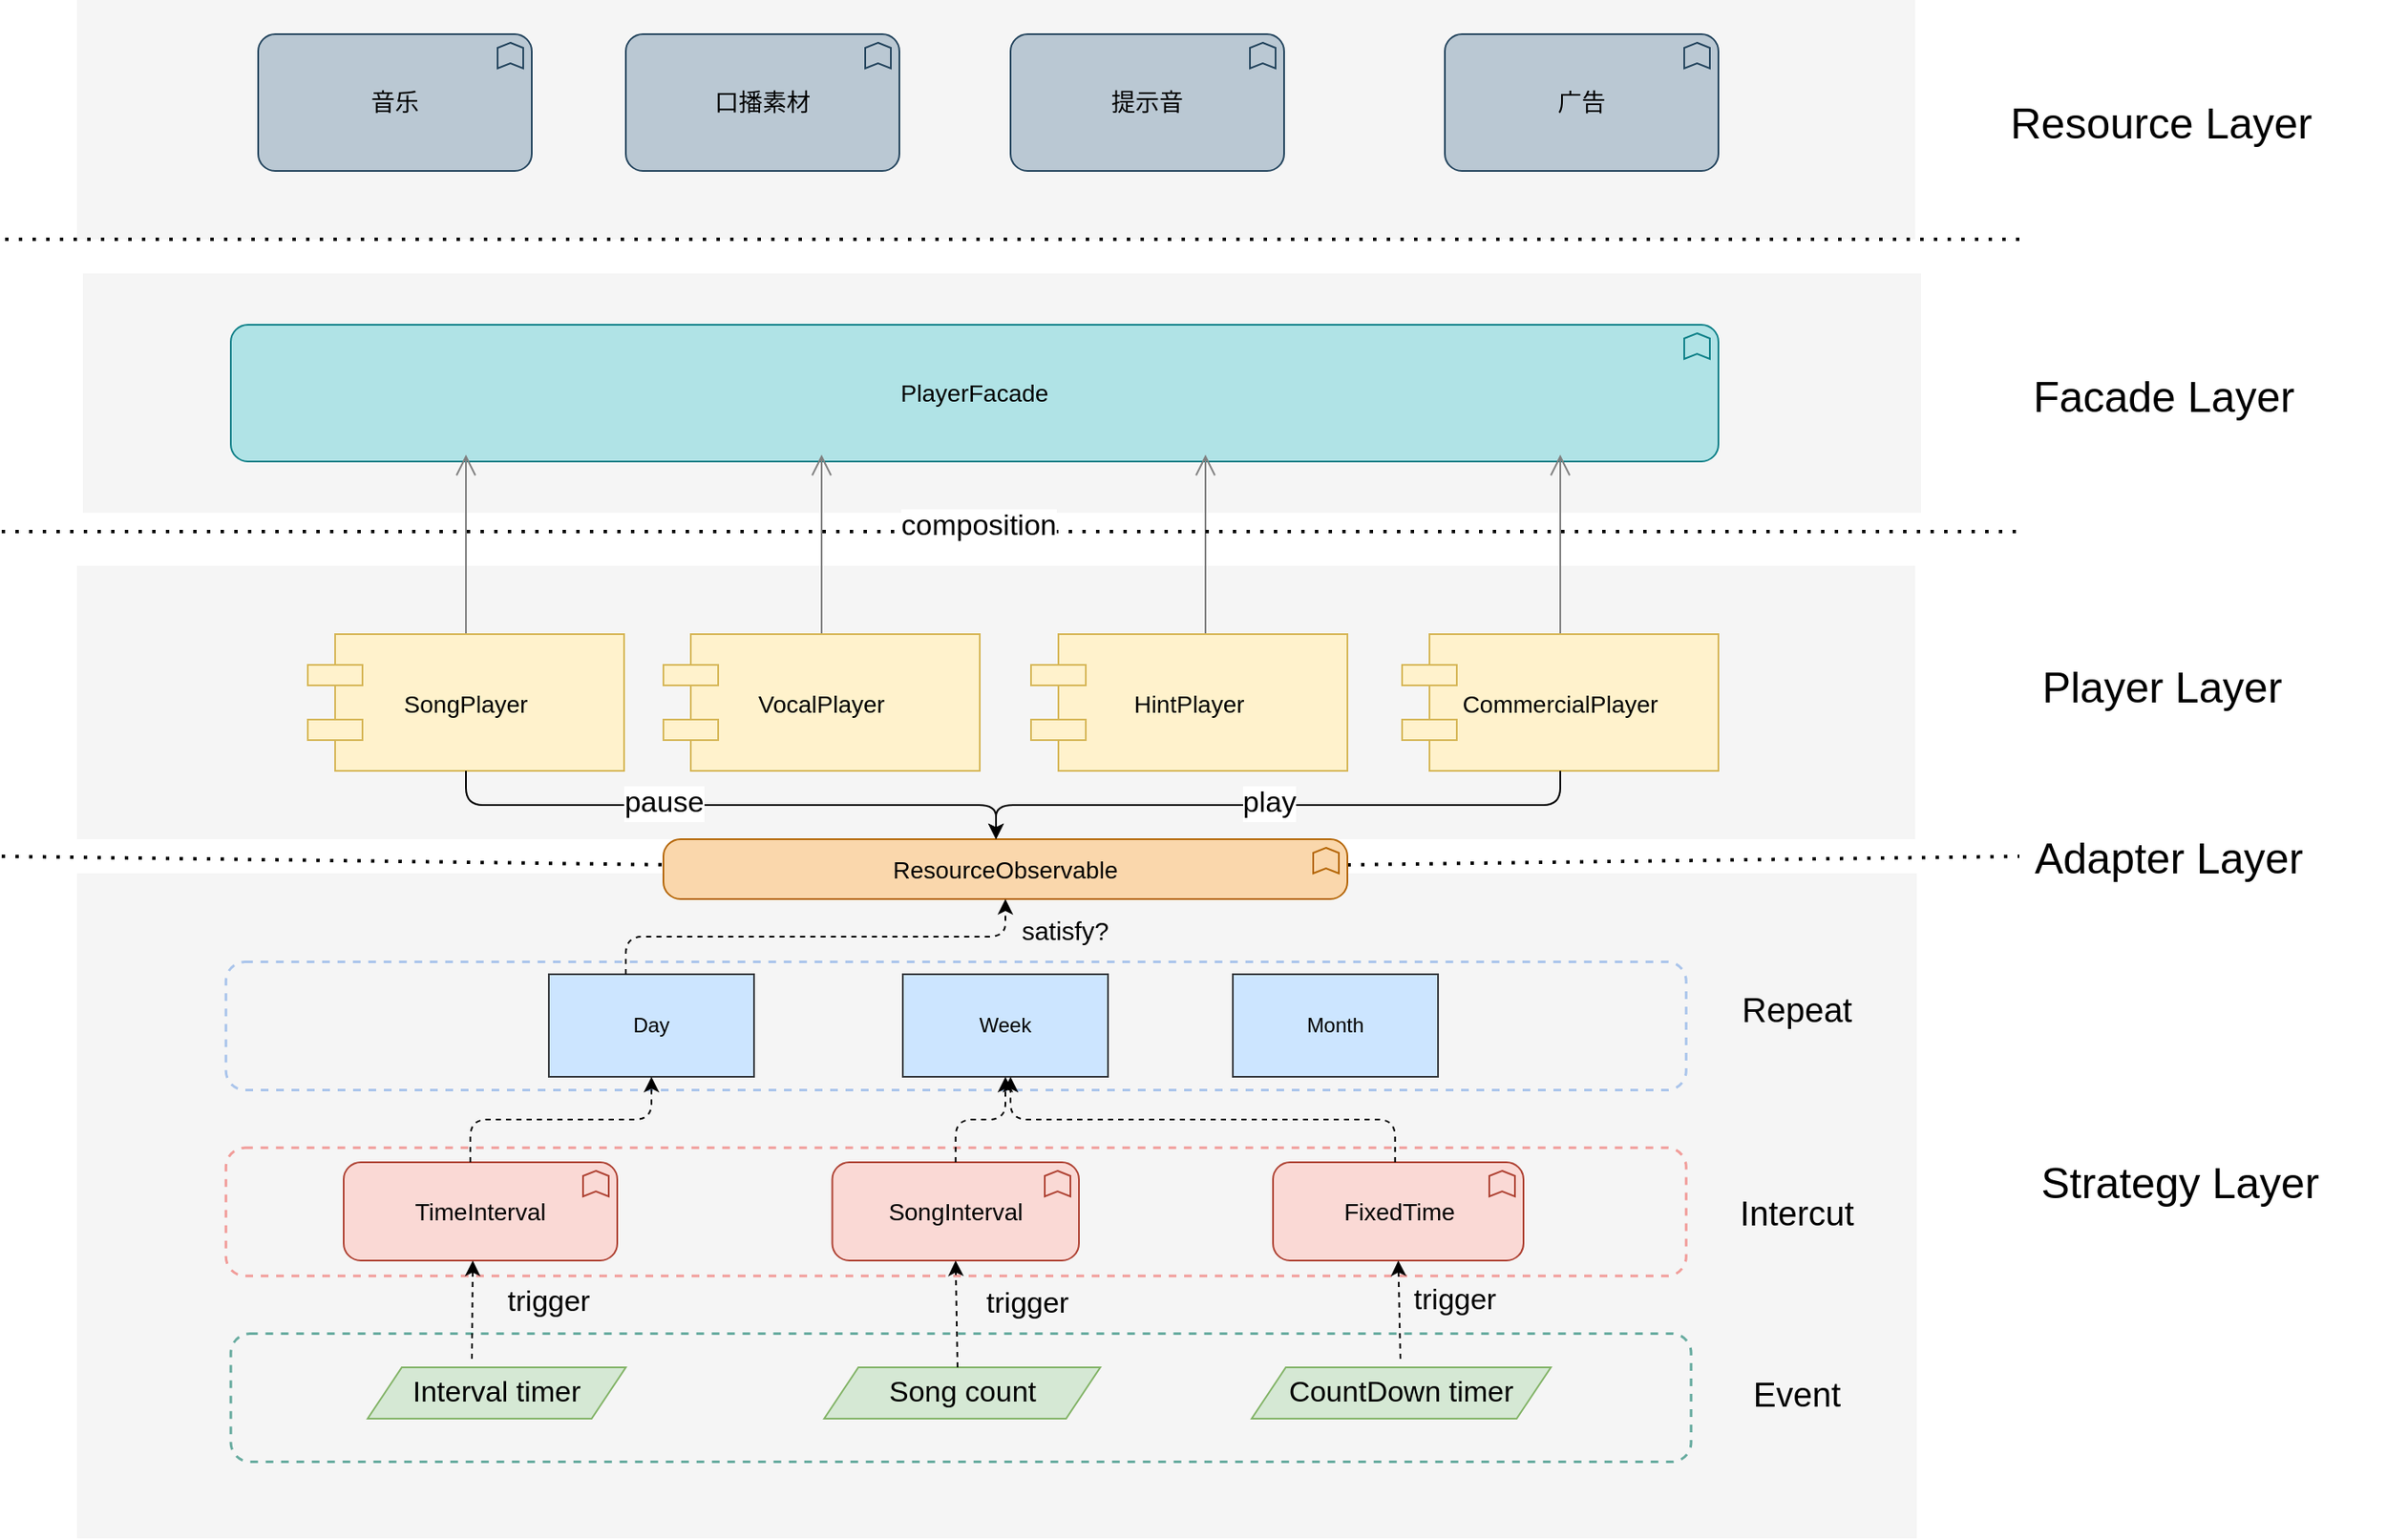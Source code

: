 <mxfile version="14.9.9" type="github">
  <diagram id="6I0OCvxSQrVGMHxT2VVA" name="Page-1">
    <mxGraphModel dx="2066" dy="1090" grid="1" gridSize="10" guides="1" tooltips="1" connect="1" arrows="1" fold="1" page="1" pageScale="1" pageWidth="850" pageHeight="1100" math="0" shadow="0">
      <root>
        <mxCell id="0" />
        <mxCell id="1" parent="0" />
        <mxCell id="dKdSaXE48SgPbhcamS2K-30" value="" style="whiteSpace=wrap;html=1;strokeColor=none;strokeWidth=1;fillColor=#f5f5f5;fontSize=14;perimeterSpacing=6;" parent="1" vertex="1">
          <mxGeometry x="194" y="591" width="1076" height="389" as="geometry" />
        </mxCell>
        <mxCell id="DSb4gRSMpoDrMUeHut0i-17" value="" style="rounded=1;whiteSpace=wrap;html=1;fontSize=17;dashed=1;fillColor=none;strokeWidth=1.5;perimeterSpacing=0;strokeColor=#A9C4EB;" vertex="1" parent="1">
          <mxGeometry x="280.88" y="642.5" width="854" height="75" as="geometry" />
        </mxCell>
        <mxCell id="DSb4gRSMpoDrMUeHut0i-13" value="" style="rounded=1;whiteSpace=wrap;html=1;fontSize=17;dashed=1;fillColor=none;strokeWidth=1.5;perimeterSpacing=0;strokeColor=#F19C99;" vertex="1" parent="1">
          <mxGeometry x="280.88" y="751.25" width="854" height="75" as="geometry" />
        </mxCell>
        <mxCell id="GGs9IC4KlJckfssgRSHZ-24" value="" style="rounded=1;whiteSpace=wrap;html=1;fontSize=17;dashed=1;fillColor=none;strokeColor=#67AB9F;strokeWidth=1.5;perimeterSpacing=0;" parent="1" vertex="1">
          <mxGeometry x="283.75" y="860" width="854" height="75" as="geometry" />
        </mxCell>
        <mxCell id="7Nxe6CDJm95LbghUJ3Ev-57" value="" style="whiteSpace=wrap;html=1;strokeColor=none;strokeWidth=1;fillColor=#f5f5f5;fontSize=14;" parent="1" vertex="1">
          <mxGeometry x="197.5" y="240" width="1075" height="140" as="geometry" />
        </mxCell>
        <mxCell id="7Nxe6CDJm95LbghUJ3Ev-59" value="PlayerFacade" style="html=1;whiteSpace=wrap;fillColor=#b0e3e6;shape=mxgraph.archimate3.application;appType=func;archiType=rounded;fontSize=14;strokeColor=#0e8088;" parent="1" vertex="1">
          <mxGeometry x="284" y="270" width="870" height="80" as="geometry" />
        </mxCell>
        <mxCell id="dKdSaXE48SgPbhcamS2K-31" value="" style="whiteSpace=wrap;html=1;strokeColor=none;strokeWidth=1;fillColor=#f5f5f5;fontSize=14;" parent="1" vertex="1">
          <mxGeometry x="194" y="411" width="1075" height="160" as="geometry" />
        </mxCell>
        <mxCell id="dKdSaXE48SgPbhcamS2K-46" style="edgeStyle=elbowEdgeStyle;rounded=1;elbow=vertical;html=1;startSize=10;endArrow=open;endFill=0;endSize=10;jettySize=auto;orthogonalLoop=1;strokeColor=#808080;fontSize=14;" parent="1" source="dKdSaXE48SgPbhcamS2K-47" edge="1">
          <mxGeometry relative="1" as="geometry">
            <mxPoint x="421.5" y="346" as="targetPoint" />
          </mxGeometry>
        </mxCell>
        <mxCell id="dKdSaXE48SgPbhcamS2K-47" value="SongPlayer" style="shape=component;align=center;fillColor=#fff2cc;fontSize=14;strokeColor=#d6b656;" parent="1" vertex="1">
          <mxGeometry x="329" y="451" width="185" height="80" as="geometry" />
        </mxCell>
        <mxCell id="dKdSaXE48SgPbhcamS2K-48" style="edgeStyle=elbowEdgeStyle;rounded=1;elbow=vertical;html=1;startSize=10;endArrow=open;endFill=0;endSize=10;jettySize=auto;orthogonalLoop=1;strokeColor=#808080;fontSize=14;" parent="1" source="dKdSaXE48SgPbhcamS2K-49" edge="1">
          <mxGeometry relative="1" as="geometry">
            <mxPoint x="629.5" y="346" as="targetPoint" />
          </mxGeometry>
        </mxCell>
        <mxCell id="dKdSaXE48SgPbhcamS2K-49" value="VocalPlayer" style="shape=component;align=center;fillColor=#fff2cc;fontSize=14;strokeColor=#d6b656;" parent="1" vertex="1">
          <mxGeometry x="537" y="451" width="185" height="80" as="geometry" />
        </mxCell>
        <mxCell id="dKdSaXE48SgPbhcamS2K-50" style="edgeStyle=elbowEdgeStyle;rounded=1;elbow=vertical;html=1;startSize=10;endArrow=open;endFill=0;endSize=10;jettySize=auto;orthogonalLoop=1;strokeColor=#808080;fontSize=14;" parent="1" edge="1">
          <mxGeometry relative="1" as="geometry">
            <mxPoint x="854" y="451" as="sourcePoint" />
            <mxPoint x="854" y="346" as="targetPoint" />
          </mxGeometry>
        </mxCell>
        <mxCell id="dKdSaXE48SgPbhcamS2K-52" style="edgeStyle=elbowEdgeStyle;rounded=1;elbow=vertical;html=1;startSize=10;endArrow=open;endFill=0;endSize=10;jettySize=auto;orthogonalLoop=1;strokeColor=#808080;fontSize=14;" parent="1" source="dKdSaXE48SgPbhcamS2K-53" edge="1">
          <mxGeometry relative="1" as="geometry">
            <mxPoint x="1061.5" y="346" as="targetPoint" />
          </mxGeometry>
        </mxCell>
        <mxCell id="dKdSaXE48SgPbhcamS2K-53" value="CommercialPlayer" style="shape=component;align=center;fillColor=#fff2cc;fontSize=14;strokeColor=#d6b656;" parent="1" vertex="1">
          <mxGeometry x="969" y="451" width="185" height="80" as="geometry" />
        </mxCell>
        <mxCell id="dKdSaXE48SgPbhcamS2K-58" value="Strategy Layer" style="text;html=1;strokeColor=none;fillColor=none;align=center;verticalAlign=middle;whiteSpace=wrap;fontSize=25;" parent="1" vertex="1">
          <mxGeometry x="1304" y="761" width="240" height="20" as="geometry" />
        </mxCell>
        <mxCell id="dKdSaXE48SgPbhcamS2K-59" value="Player Layer" style="text;html=1;strokeColor=none;fillColor=none;align=center;verticalAlign=middle;whiteSpace=wrap;fontSize=25;" parent="1" vertex="1">
          <mxGeometry x="1293" y="471" width="241" height="20" as="geometry" />
        </mxCell>
        <mxCell id="7Nxe6CDJm95LbghUJ3Ev-4" value="" style="endArrow=none;dashed=1;html=1;dashPattern=1 3;strokeWidth=2;" parent="1" edge="1">
          <mxGeometry width="50" height="50" relative="1" as="geometry">
            <mxPoint x="150" y="391" as="sourcePoint" />
            <mxPoint x="1330" y="391" as="targetPoint" />
          </mxGeometry>
        </mxCell>
        <mxCell id="7Nxe6CDJm95LbghUJ3Ev-63" value="composition" style="edgeLabel;html=1;align=center;verticalAlign=middle;resizable=0;points=[];fontSize=17;" parent="7Nxe6CDJm95LbghUJ3Ev-4" vertex="1" connectable="0">
          <mxGeometry x="-0.032" y="3" relative="1" as="geometry">
            <mxPoint as="offset" />
          </mxGeometry>
        </mxCell>
        <mxCell id="7Nxe6CDJm95LbghUJ3Ev-5" value="" style="endArrow=none;dashed=1;html=1;dashPattern=1 3;strokeWidth=2;startArrow=none;" parent="1" source="7Nxe6CDJm95LbghUJ3Ev-64" edge="1">
          <mxGeometry width="50" height="50" relative="1" as="geometry">
            <mxPoint x="150" y="581" as="sourcePoint" />
            <mxPoint x="1330" y="581" as="targetPoint" />
          </mxGeometry>
        </mxCell>
        <mxCell id="7Nxe6CDJm95LbghUJ3Ev-44" value="" style="whiteSpace=wrap;html=1;strokeColor=none;strokeWidth=1;fillColor=#f5f5f5;fontSize=14;" parent="1" vertex="1">
          <mxGeometry x="194" y="80" width="1075" height="140" as="geometry" />
        </mxCell>
        <mxCell id="7Nxe6CDJm95LbghUJ3Ev-45" value="" style="endArrow=none;dashed=1;html=1;dashPattern=1 3;strokeWidth=2;" parent="1" edge="1">
          <mxGeometry width="50" height="50" relative="1" as="geometry">
            <mxPoint x="152" y="220" as="sourcePoint" />
            <mxPoint x="1332" y="220" as="targetPoint" />
          </mxGeometry>
        </mxCell>
        <mxCell id="7Nxe6CDJm95LbghUJ3Ev-46" value="Resource Layer" style="text;html=1;strokeColor=none;fillColor=none;align=center;verticalAlign=middle;whiteSpace=wrap;fontSize=25;" parent="1" vertex="1">
          <mxGeometry x="1293" y="141" width="240" height="20" as="geometry" />
        </mxCell>
        <mxCell id="7Nxe6CDJm95LbghUJ3Ev-47" value="音乐" style="html=1;whiteSpace=wrap;fillColor=#bac8d3;shape=mxgraph.archimate3.application;appType=func;archiType=rounded;fontSize=14;strokeColor=#23445d;" parent="1" vertex="1">
          <mxGeometry x="300" y="100" width="160" height="80" as="geometry" />
        </mxCell>
        <mxCell id="7Nxe6CDJm95LbghUJ3Ev-49" value="TimeInterval" style="html=1;whiteSpace=wrap;fillColor=#fad9d5;shape=mxgraph.archimate3.application;appType=func;archiType=rounded;fontSize=14;strokeColor=#ae4132;" parent="1" vertex="1">
          <mxGeometry x="350" y="760" width="160" height="57.5" as="geometry" />
        </mxCell>
        <mxCell id="7Nxe6CDJm95LbghUJ3Ev-50" value="SongInterval" style="html=1;whiteSpace=wrap;fillColor=#fad9d5;shape=mxgraph.archimate3.application;appType=func;archiType=rounded;fontSize=14;strokeColor=#ae4132;" parent="1" vertex="1">
          <mxGeometry x="635.75" y="760" width="144.25" height="57.5" as="geometry" />
        </mxCell>
        <mxCell id="7Nxe6CDJm95LbghUJ3Ev-51" value="FixedTime" style="html=1;whiteSpace=wrap;fillColor=#fad9d5;shape=mxgraph.archimate3.application;appType=func;archiType=rounded;fontSize=14;strokeColor=#ae4132;" parent="1" vertex="1">
          <mxGeometry x="893.5" y="760" width="146.5" height="57.5" as="geometry" />
        </mxCell>
        <mxCell id="7Nxe6CDJm95LbghUJ3Ev-61" value="Facade Layer" style="text;html=1;align=center;verticalAlign=middle;resizable=0;points=[];autosize=1;strokeColor=none;fontSize=25;" parent="1" vertex="1">
          <mxGeometry x="1329" y="291" width="170" height="40" as="geometry" />
        </mxCell>
        <mxCell id="7Nxe6CDJm95LbghUJ3Ev-64" value="ResourceObservable" style="html=1;whiteSpace=wrap;fillColor=#fad7ac;shape=mxgraph.archimate3.application;appType=func;archiType=rounded;fontSize=14;strokeColor=#b46504;" parent="1" vertex="1">
          <mxGeometry x="537" y="571" width="400" height="35" as="geometry" />
        </mxCell>
        <mxCell id="7Nxe6CDJm95LbghUJ3Ev-65" value="" style="endArrow=none;dashed=1;html=1;dashPattern=1 3;strokeWidth=2;" parent="1" target="7Nxe6CDJm95LbghUJ3Ev-64" edge="1">
          <mxGeometry width="50" height="50" relative="1" as="geometry">
            <mxPoint x="150" y="581" as="sourcePoint" />
            <mxPoint x="1330" y="581" as="targetPoint" />
          </mxGeometry>
        </mxCell>
        <mxCell id="GGs9IC4KlJckfssgRSHZ-1" value="HintPlayer" style="shape=component;align=center;fillColor=#fff2cc;fontSize=14;strokeColor=#d6b656;" parent="1" vertex="1">
          <mxGeometry x="752" y="451" width="185" height="80" as="geometry" />
        </mxCell>
        <mxCell id="GGs9IC4KlJckfssgRSHZ-10" value="" style="endArrow=classic;html=1;fontSize=20;exitX=0.5;exitY=1;exitDx=0;exitDy=0;entryX=0.5;entryY=1;entryDx=0;entryDy=0;edgeStyle=elbowEdgeStyle;elbow=vertical;" parent="1" source="dKdSaXE48SgPbhcamS2K-47" target="dKdSaXE48SgPbhcamS2K-31" edge="1">
          <mxGeometry width="50" height="50" relative="1" as="geometry">
            <mxPoint x="820" y="580" as="sourcePoint" />
            <mxPoint x="870" y="530" as="targetPoint" />
          </mxGeometry>
        </mxCell>
        <mxCell id="GGs9IC4KlJckfssgRSHZ-11" value="pause" style="edgeLabel;html=1;align=center;verticalAlign=middle;resizable=0;points=[];fontSize=17;" parent="GGs9IC4KlJckfssgRSHZ-10" vertex="1" connectable="0">
          <mxGeometry x="-0.357" y="1" relative="1" as="geometry">
            <mxPoint x="23" as="offset" />
          </mxGeometry>
        </mxCell>
        <mxCell id="GGs9IC4KlJckfssgRSHZ-12" value="" style="endArrow=classic;html=1;fontSize=20;exitX=0.5;exitY=1;exitDx=0;exitDy=0;entryX=0.5;entryY=1;entryDx=0;entryDy=0;edgeStyle=elbowEdgeStyle;elbow=vertical;" parent="1" source="dKdSaXE48SgPbhcamS2K-53" target="dKdSaXE48SgPbhcamS2K-31" edge="1">
          <mxGeometry width="50" height="50" relative="1" as="geometry">
            <mxPoint x="820" y="580" as="sourcePoint" />
            <mxPoint x="870" y="530" as="targetPoint" />
          </mxGeometry>
        </mxCell>
        <mxCell id="GGs9IC4KlJckfssgRSHZ-13" value="play" style="edgeLabel;html=1;align=center;verticalAlign=middle;resizable=0;points=[];fontSize=17;" parent="GGs9IC4KlJckfssgRSHZ-12" vertex="1" connectable="0">
          <mxGeometry x="-0.149" y="3" relative="1" as="geometry">
            <mxPoint x="-33" y="-4" as="offset" />
          </mxGeometry>
        </mxCell>
        <mxCell id="GGs9IC4KlJckfssgRSHZ-14" value="Interval timer" style="shape=parallelogram;perimeter=parallelogramPerimeter;whiteSpace=wrap;html=1;fixedSize=1;fontSize=17;fillColor=#d5e8d4;strokeColor=#82b366;" parent="1" vertex="1">
          <mxGeometry x="364" y="880" width="151" height="30" as="geometry" />
        </mxCell>
        <mxCell id="GGs9IC4KlJckfssgRSHZ-15" value="CountDown timer" style="shape=parallelogram;perimeter=parallelogramPerimeter;whiteSpace=wrap;html=1;fixedSize=1;fontSize=17;fillColor=#d5e8d4;strokeColor=#82b366;" parent="1" vertex="1">
          <mxGeometry x="881" y="880" width="175" height="30" as="geometry" />
        </mxCell>
        <mxCell id="GGs9IC4KlJckfssgRSHZ-16" value="Song count" style="shape=parallelogram;perimeter=parallelogramPerimeter;whiteSpace=wrap;html=1;fixedSize=1;fontSize=17;fillColor=#d5e8d4;strokeColor=#82b366;" parent="1" vertex="1">
          <mxGeometry x="631" y="880" width="161.5" height="30" as="geometry" />
        </mxCell>
        <mxCell id="GGs9IC4KlJckfssgRSHZ-18" value="" style="endArrow=classic;html=1;fontSize=17;dashed=1;entryX=0.5;entryY=1;entryDx=0;entryDy=0;entryPerimeter=0;" parent="1" edge="1" target="7Nxe6CDJm95LbghUJ3Ev-50">
          <mxGeometry width="50" height="50" relative="1" as="geometry">
            <mxPoint x="709" y="880" as="sourcePoint" />
            <mxPoint x="704" y="733" as="targetPoint" />
          </mxGeometry>
        </mxCell>
        <mxCell id="GGs9IC4KlJckfssgRSHZ-19" value="" style="endArrow=classic;html=1;fontSize=17;dashed=1;exitX=0.5;exitY=0;exitDx=0;exitDy=0;entryX=0.5;entryY=1;entryDx=0;entryDy=0;entryPerimeter=0;" parent="1" edge="1" target="7Nxe6CDJm95LbghUJ3Ev-51">
          <mxGeometry width="50" height="50" relative="1" as="geometry">
            <mxPoint x="968" y="875" as="sourcePoint" />
            <mxPoint x="968.5" y="832" as="targetPoint" />
          </mxGeometry>
        </mxCell>
        <mxCell id="GGs9IC4KlJckfssgRSHZ-20" value="trigger" style="text;html=1;strokeColor=none;fillColor=none;align=center;verticalAlign=middle;whiteSpace=wrap;rounded=0;fontSize=17;" parent="1" vertex="1">
          <mxGeometry x="450" y="832" width="40" height="20" as="geometry" />
        </mxCell>
        <mxCell id="GGs9IC4KlJckfssgRSHZ-22" value="trigger" style="text;html=1;strokeColor=none;fillColor=none;align=center;verticalAlign=middle;whiteSpace=wrap;rounded=0;fontSize=17;" parent="1" vertex="1">
          <mxGeometry x="730" y="833" width="40" height="20" as="geometry" />
        </mxCell>
        <mxCell id="GGs9IC4KlJckfssgRSHZ-23" value="trigger" style="text;html=1;strokeColor=none;fillColor=none;align=center;verticalAlign=middle;whiteSpace=wrap;rounded=0;fontSize=17;" parent="1" vertex="1">
          <mxGeometry x="980" y="831" width="40" height="20" as="geometry" />
        </mxCell>
        <mxCell id="GGs9IC4KlJckfssgRSHZ-25" value="Event" style="text;html=1;strokeColor=none;fillColor=none;align=center;verticalAlign=middle;whiteSpace=wrap;rounded=0;fontSize=20;" parent="1" vertex="1">
          <mxGeometry x="1180" y="885" width="40" height="20" as="geometry" />
        </mxCell>
        <mxCell id="GGs9IC4KlJckfssgRSHZ-30" value="口播素材" style="html=1;whiteSpace=wrap;fillColor=#bac8d3;shape=mxgraph.archimate3.application;appType=func;archiType=rounded;fontSize=14;strokeColor=#23445d;" parent="1" vertex="1">
          <mxGeometry x="515" y="100" width="160" height="80" as="geometry" />
        </mxCell>
        <mxCell id="GGs9IC4KlJckfssgRSHZ-31" value="广告" style="html=1;whiteSpace=wrap;fillColor=#bac8d3;shape=mxgraph.archimate3.application;appType=func;archiType=rounded;fontSize=14;strokeColor=#23445d;" parent="1" vertex="1">
          <mxGeometry x="994" y="100" width="160" height="80" as="geometry" />
        </mxCell>
        <mxCell id="GGs9IC4KlJckfssgRSHZ-32" value="提示音" style="html=1;whiteSpace=wrap;fillColor=#bac8d3;shape=mxgraph.archimate3.application;appType=func;archiType=rounded;fontSize=14;strokeColor=#23445d;" parent="1" vertex="1">
          <mxGeometry x="740" y="100" width="160" height="80" as="geometry" />
        </mxCell>
        <mxCell id="DSb4gRSMpoDrMUeHut0i-9" value="" style="endArrow=classic;html=1;fontSize=17;dashed=1;exitX=0.5;exitY=0;exitDx=0;exitDy=0;entryX=0.5;entryY=1;entryDx=0;entryDy=0;entryPerimeter=0;" edge="1" parent="1">
          <mxGeometry width="50" height="50" relative="1" as="geometry">
            <mxPoint x="425" y="875" as="sourcePoint" />
            <mxPoint x="425.5" y="817.5" as="targetPoint" />
          </mxGeometry>
        </mxCell>
        <mxCell id="DSb4gRSMpoDrMUeHut0i-10" value="Day" style="rounded=0;whiteSpace=wrap;html=1;fillColor=#cce5ff;strokeColor=#36393d;" vertex="1" parent="1">
          <mxGeometry x="470" y="650" width="120" height="60" as="geometry" />
        </mxCell>
        <mxCell id="DSb4gRSMpoDrMUeHut0i-11" value="Month" style="rounded=0;whiteSpace=wrap;html=1;fillColor=#cce5ff;strokeColor=#36393d;" vertex="1" parent="1">
          <mxGeometry x="870" y="650" width="120" height="60" as="geometry" />
        </mxCell>
        <mxCell id="DSb4gRSMpoDrMUeHut0i-12" value="Week" style="rounded=0;whiteSpace=wrap;html=1;fillColor=#cce5ff;strokeColor=#36393d;" vertex="1" parent="1">
          <mxGeometry x="677" y="650" width="120" height="60" as="geometry" />
        </mxCell>
        <mxCell id="DSb4gRSMpoDrMUeHut0i-14" value="Intercut" style="text;html=1;strokeColor=none;fillColor=none;align=center;verticalAlign=middle;whiteSpace=wrap;rounded=0;fontSize=20;" vertex="1" parent="1">
          <mxGeometry x="1180" y="778.75" width="40" height="20" as="geometry" />
        </mxCell>
        <mxCell id="DSb4gRSMpoDrMUeHut0i-16" value="Repeat" style="text;html=1;strokeColor=none;fillColor=none;align=center;verticalAlign=middle;whiteSpace=wrap;rounded=0;fontSize=20;" vertex="1" parent="1">
          <mxGeometry x="1180" y="660" width="40" height="20" as="geometry" />
        </mxCell>
        <mxCell id="DSb4gRSMpoDrMUeHut0i-19" value="" style="endArrow=classic;html=1;fontSize=17;dashed=1;exitX=0.463;exitY=0;exitDx=0;exitDy=0;entryX=0.5;entryY=1;entryDx=0;entryDy=0;entryPerimeter=0;exitPerimeter=0;edgeStyle=elbowEdgeStyle;elbow=vertical;" edge="1" parent="1" source="7Nxe6CDJm95LbghUJ3Ev-49">
          <mxGeometry width="50" height="50" relative="1" as="geometry">
            <mxPoint x="529.5" y="767.5" as="sourcePoint" />
            <mxPoint x="530" y="710" as="targetPoint" />
          </mxGeometry>
        </mxCell>
        <mxCell id="DSb4gRSMpoDrMUeHut0i-22" value="" style="endArrow=classic;html=1;fontSize=17;dashed=1;exitX=0.5;exitY=0;exitDx=0;exitDy=0;entryX=0.5;entryY=1;entryDx=0;entryDy=0;exitPerimeter=0;edgeStyle=elbowEdgeStyle;elbow=vertical;" edge="1" parent="1" source="7Nxe6CDJm95LbghUJ3Ev-50" target="DSb4gRSMpoDrMUeHut0i-12">
          <mxGeometry width="50" height="50" relative="1" as="geometry">
            <mxPoint x="700" y="760" as="sourcePoint" />
            <mxPoint x="805.92" y="710" as="targetPoint" />
          </mxGeometry>
        </mxCell>
        <mxCell id="DSb4gRSMpoDrMUeHut0i-24" value="" style="endArrow=classic;html=1;fontSize=17;dashed=1;exitX=0.5;exitY=0;exitDx=0;exitDy=0;exitPerimeter=0;edgeStyle=elbowEdgeStyle;elbow=vertical;" edge="1" parent="1">
          <mxGeometry width="50" height="50" relative="1" as="geometry">
            <mxPoint x="964.875" y="760" as="sourcePoint" />
            <mxPoint x="740" y="710" as="targetPoint" />
          </mxGeometry>
        </mxCell>
        <mxCell id="DSb4gRSMpoDrMUeHut0i-27" value="" style="endArrow=classic;html=1;fontSize=17;dashed=1;exitX=0.463;exitY=0;exitDx=0;exitDy=0;entryX=0.5;entryY=1;entryDx=0;entryDy=0;entryPerimeter=0;exitPerimeter=0;edgeStyle=elbowEdgeStyle;elbow=vertical;" edge="1" parent="1" target="7Nxe6CDJm95LbghUJ3Ev-64">
          <mxGeometry width="50" height="50" relative="1" as="geometry">
            <mxPoint x="515.0" y="650" as="sourcePoint" />
            <mxPoint x="620.92" y="600" as="targetPoint" />
          </mxGeometry>
        </mxCell>
        <mxCell id="DSb4gRSMpoDrMUeHut0i-28" value="&lt;font style=&quot;font-size: 15px&quot;&gt;satisfy?&lt;/font&gt;" style="text;html=1;strokeColor=none;fillColor=none;align=center;verticalAlign=middle;whiteSpace=wrap;rounded=0;fontSize=25;" vertex="1" parent="1">
          <mxGeometry x="752" y="610" width="40" height="20" as="geometry" />
        </mxCell>
        <mxCell id="DSb4gRSMpoDrMUeHut0i-29" value="Adapter Layer" style="text;html=1;strokeColor=none;fillColor=none;align=center;verticalAlign=middle;whiteSpace=wrap;fontSize=25;" vertex="1" parent="1">
          <mxGeometry x="1296.5" y="571" width="241" height="20" as="geometry" />
        </mxCell>
      </root>
    </mxGraphModel>
  </diagram>
</mxfile>
